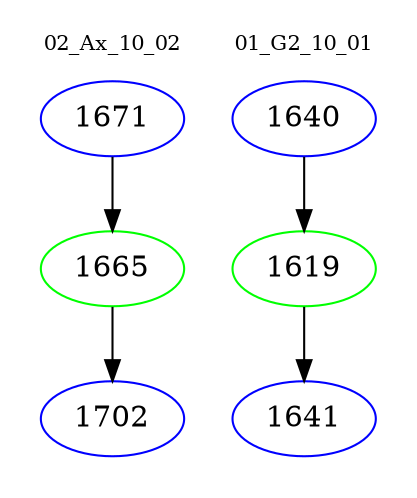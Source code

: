digraph{
subgraph cluster_0 {
color = white
label = "02_Ax_10_02";
fontsize=10;
T0_1671 [label="1671", color="blue"]
T0_1671 -> T0_1665 [color="black"]
T0_1665 [label="1665", color="green"]
T0_1665 -> T0_1702 [color="black"]
T0_1702 [label="1702", color="blue"]
}
subgraph cluster_1 {
color = white
label = "01_G2_10_01";
fontsize=10;
T1_1640 [label="1640", color="blue"]
T1_1640 -> T1_1619 [color="black"]
T1_1619 [label="1619", color="green"]
T1_1619 -> T1_1641 [color="black"]
T1_1641 [label="1641", color="blue"]
}
}
